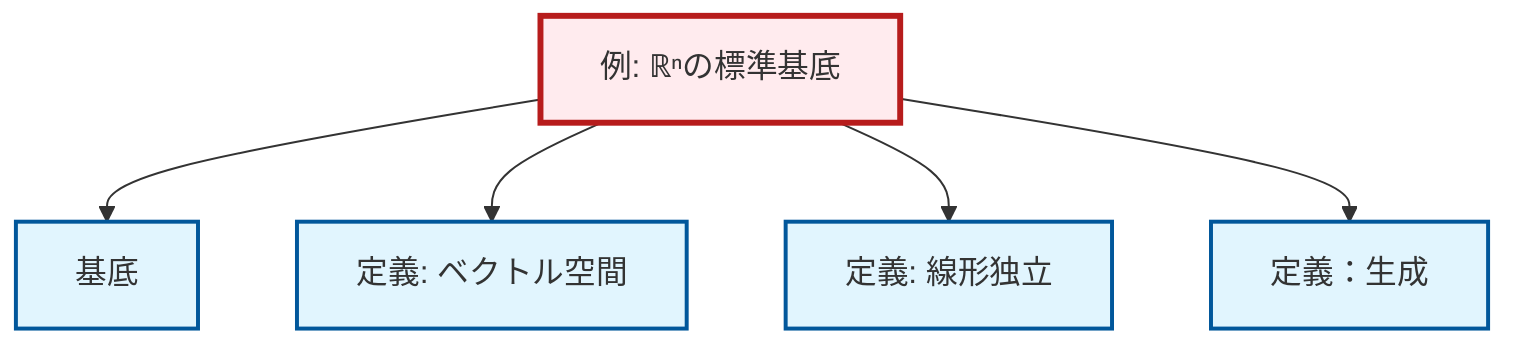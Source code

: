 graph TD
    classDef definition fill:#e1f5fe,stroke:#01579b,stroke-width:2px
    classDef theorem fill:#f3e5f5,stroke:#4a148c,stroke-width:2px
    classDef axiom fill:#fff3e0,stroke:#e65100,stroke-width:2px
    classDef example fill:#e8f5e9,stroke:#1b5e20,stroke-width:2px
    classDef current fill:#ffebee,stroke:#b71c1c,stroke-width:3px
    def-span["定義：生成"]:::definition
    def-vector-space["定義: ベクトル空間"]:::definition
    def-linear-independence["定義: 線形独立"]:::definition
    ex-standard-basis-rn["例: ℝⁿの標準基底"]:::example
    def-basis["基底"]:::definition
    ex-standard-basis-rn --> def-basis
    ex-standard-basis-rn --> def-vector-space
    ex-standard-basis-rn --> def-linear-independence
    ex-standard-basis-rn --> def-span
    class ex-standard-basis-rn current